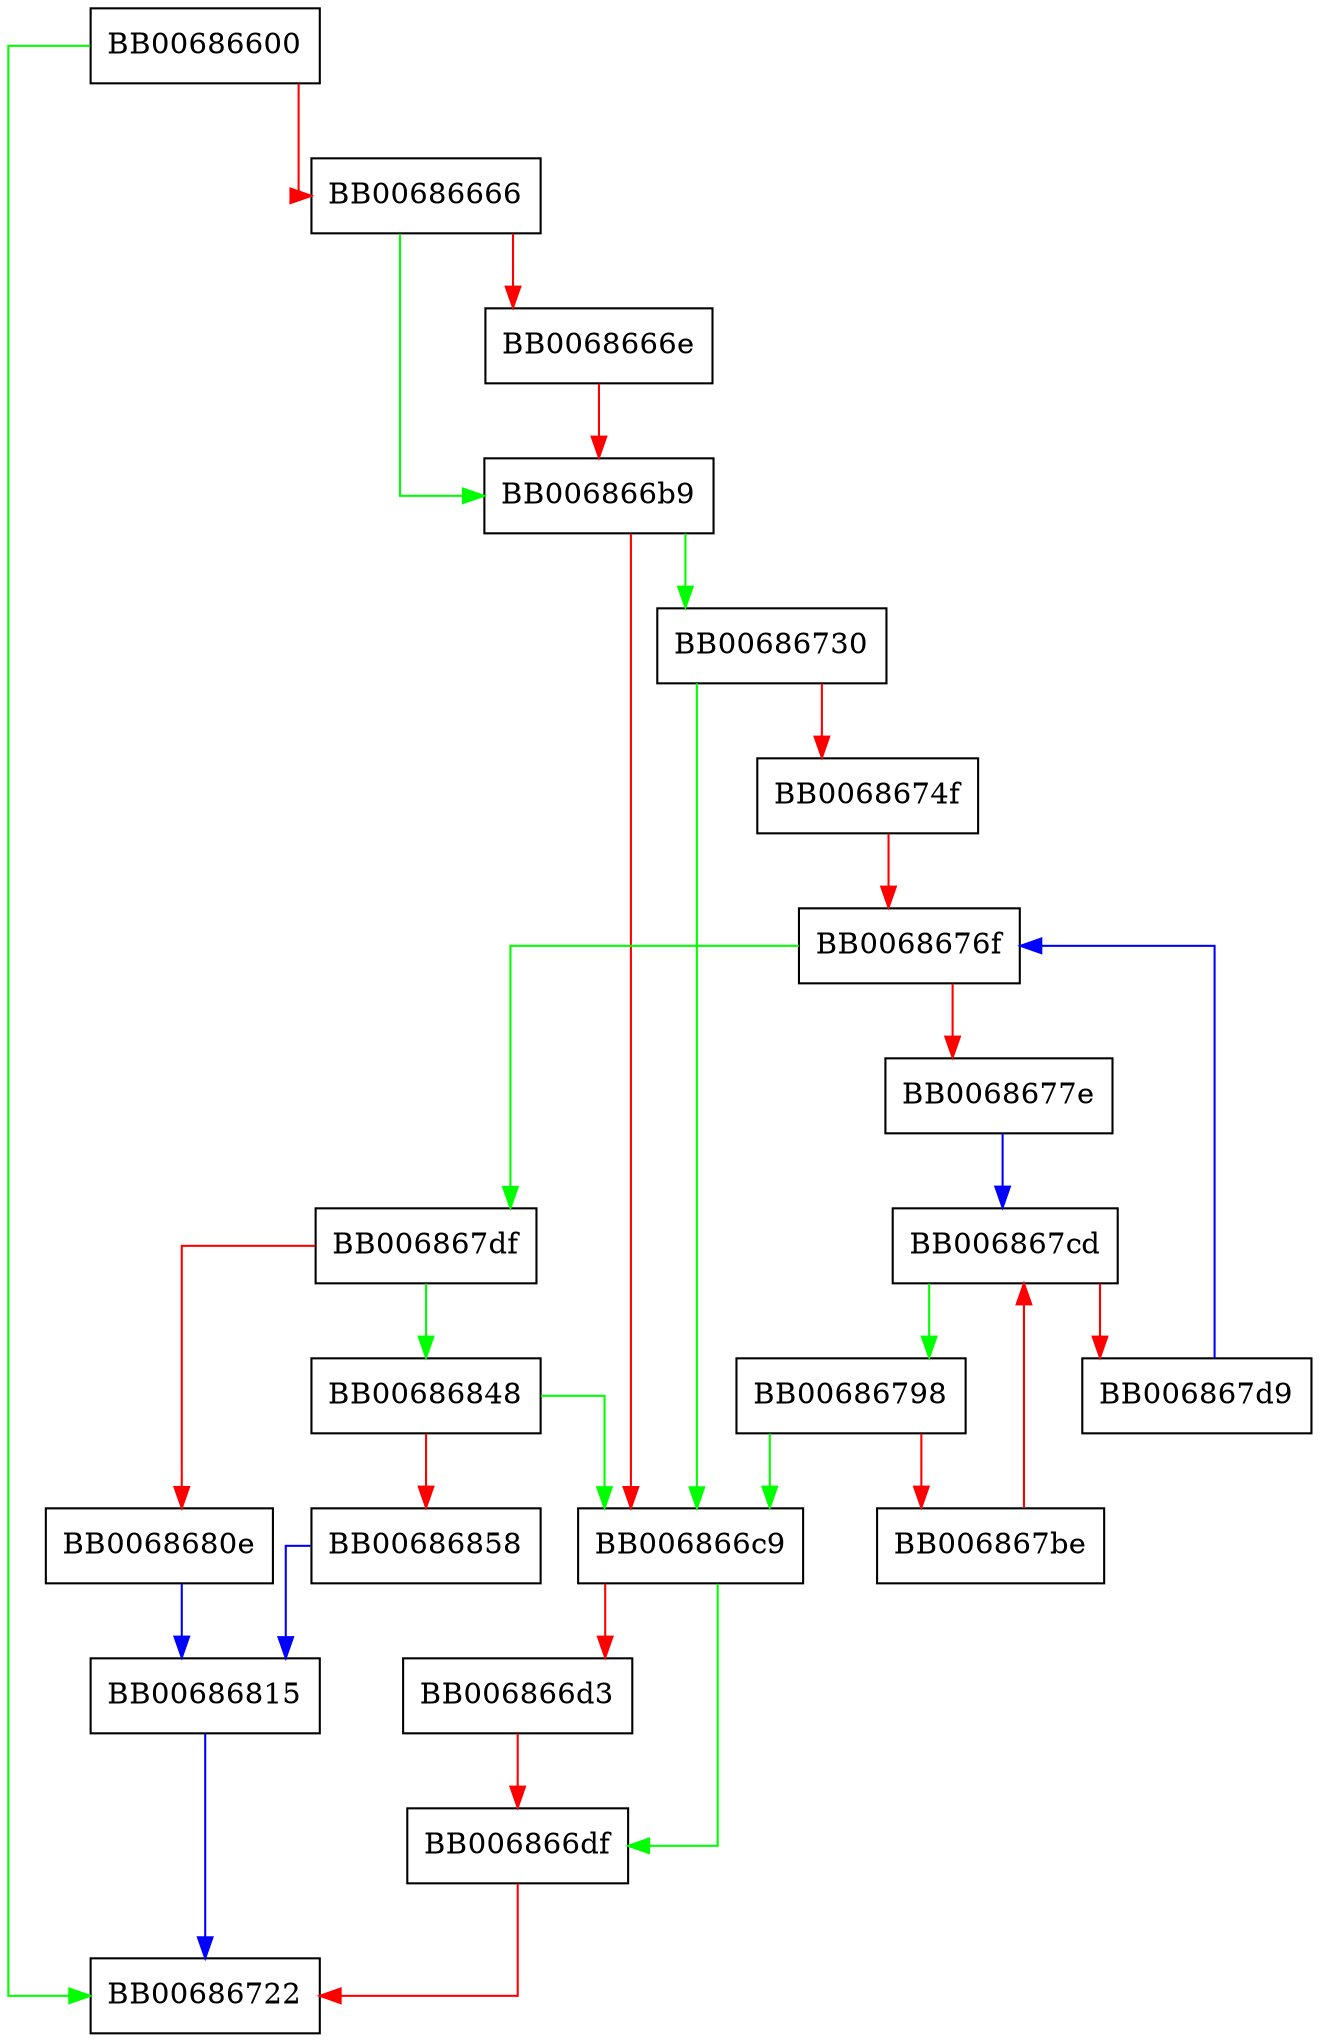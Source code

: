 digraph x509_name_ex_d2i {
  node [shape="box"];
  graph [splines=ortho];
  BB00686600 -> BB00686722 [color="green"];
  BB00686600 -> BB00686666 [color="red"];
  BB00686666 -> BB006866b9 [color="green"];
  BB00686666 -> BB0068666e [color="red"];
  BB0068666e -> BB006866b9 [color="red"];
  BB006866b9 -> BB00686730 [color="green"];
  BB006866b9 -> BB006866c9 [color="red"];
  BB006866c9 -> BB006866df [color="green"];
  BB006866c9 -> BB006866d3 [color="red"];
  BB006866d3 -> BB006866df [color="red"];
  BB006866df -> BB00686722 [color="red"];
  BB00686730 -> BB006866c9 [color="green"];
  BB00686730 -> BB0068674f [color="red"];
  BB0068674f -> BB0068676f [color="red"];
  BB0068676f -> BB006867df [color="green"];
  BB0068676f -> BB0068677e [color="red"];
  BB0068677e -> BB006867cd [color="blue"];
  BB00686798 -> BB006866c9 [color="green"];
  BB00686798 -> BB006867be [color="red"];
  BB006867be -> BB006867cd [color="red"];
  BB006867cd -> BB00686798 [color="green"];
  BB006867cd -> BB006867d9 [color="red"];
  BB006867d9 -> BB0068676f [color="blue"];
  BB006867df -> BB00686848 [color="green"];
  BB006867df -> BB0068680e [color="red"];
  BB0068680e -> BB00686815 [color="blue"];
  BB00686815 -> BB00686722 [color="blue"];
  BB00686848 -> BB006866c9 [color="green"];
  BB00686848 -> BB00686858 [color="red"];
  BB00686858 -> BB00686815 [color="blue"];
}